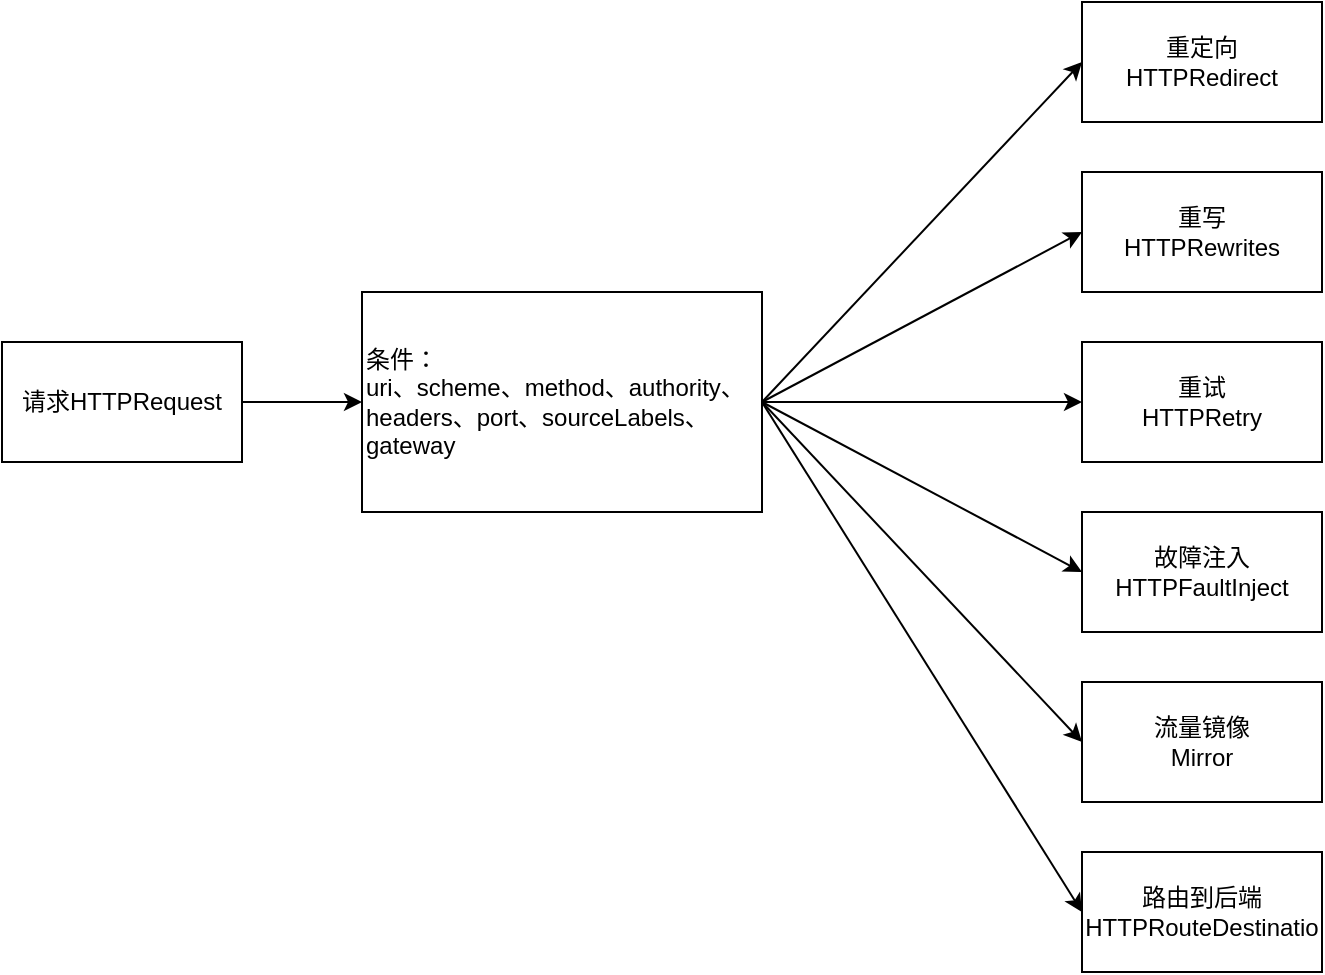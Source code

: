 <mxfile version="12.6.5" type="device"><diagram id="kZtvkKsbcLouYEbHgpqY" name="Page-1"><mxGraphModel dx="1024" dy="592" grid="1" gridSize="10" guides="1" tooltips="1" connect="1" arrows="1" fold="1" page="1" pageScale="1" pageWidth="2339" pageHeight="3300" math="0" shadow="0"><root><mxCell id="0"/><mxCell id="1" parent="0"/><mxCell id="G2M2MLw36vzXZohUNPBI-3" style="edgeStyle=orthogonalEdgeStyle;rounded=0;orthogonalLoop=1;jettySize=auto;html=1;entryX=0;entryY=0.5;entryDx=0;entryDy=0;" edge="1" parent="1" source="G2M2MLw36vzXZohUNPBI-1" target="G2M2MLw36vzXZohUNPBI-2"><mxGeometry relative="1" as="geometry"/></mxCell><mxCell id="G2M2MLw36vzXZohUNPBI-1" value="请求HTTPRequest" style="rounded=0;whiteSpace=wrap;html=1;" vertex="1" parent="1"><mxGeometry x="160" y="370" width="120" height="60" as="geometry"/></mxCell><mxCell id="G2M2MLw36vzXZohUNPBI-10" style="rounded=0;orthogonalLoop=1;jettySize=auto;html=1;entryX=0;entryY=0.5;entryDx=0;entryDy=0;exitX=1;exitY=0.5;exitDx=0;exitDy=0;" edge="1" parent="1" source="G2M2MLw36vzXZohUNPBI-2" target="G2M2MLw36vzXZohUNPBI-4"><mxGeometry relative="1" as="geometry"/></mxCell><mxCell id="G2M2MLw36vzXZohUNPBI-11" style="edgeStyle=none;rounded=0;orthogonalLoop=1;jettySize=auto;html=1;entryX=0;entryY=0.5;entryDx=0;entryDy=0;" edge="1" parent="1" target="G2M2MLw36vzXZohUNPBI-5"><mxGeometry relative="1" as="geometry"><mxPoint x="540" y="400" as="sourcePoint"/></mxGeometry></mxCell><mxCell id="G2M2MLw36vzXZohUNPBI-12" style="edgeStyle=none;rounded=0;orthogonalLoop=1;jettySize=auto;html=1;" edge="1" parent="1" source="G2M2MLw36vzXZohUNPBI-2" target="G2M2MLw36vzXZohUNPBI-6"><mxGeometry relative="1" as="geometry"/></mxCell><mxCell id="G2M2MLw36vzXZohUNPBI-13" style="edgeStyle=none;rounded=0;orthogonalLoop=1;jettySize=auto;html=1;entryX=0;entryY=0.5;entryDx=0;entryDy=0;exitX=1;exitY=0.5;exitDx=0;exitDy=0;" edge="1" parent="1" source="G2M2MLw36vzXZohUNPBI-2" target="G2M2MLw36vzXZohUNPBI-7"><mxGeometry relative="1" as="geometry"/></mxCell><mxCell id="G2M2MLw36vzXZohUNPBI-14" style="edgeStyle=none;rounded=0;orthogonalLoop=1;jettySize=auto;html=1;entryX=0;entryY=0.5;entryDx=0;entryDy=0;exitX=1;exitY=0.5;exitDx=0;exitDy=0;" edge="1" parent="1" source="G2M2MLw36vzXZohUNPBI-2" target="G2M2MLw36vzXZohUNPBI-8"><mxGeometry relative="1" as="geometry"/></mxCell><mxCell id="G2M2MLw36vzXZohUNPBI-15" style="edgeStyle=none;rounded=0;orthogonalLoop=1;jettySize=auto;html=1;entryX=0;entryY=0.5;entryDx=0;entryDy=0;exitX=1;exitY=0.5;exitDx=0;exitDy=0;" edge="1" parent="1" source="G2M2MLw36vzXZohUNPBI-2" target="G2M2MLw36vzXZohUNPBI-9"><mxGeometry relative="1" as="geometry"/></mxCell><mxCell id="G2M2MLw36vzXZohUNPBI-2" value="条件：&lt;br&gt;uri、scheme、method、authority、headers、port、sourceLabels、gateway" style="rounded=0;whiteSpace=wrap;html=1;align=left;" vertex="1" parent="1"><mxGeometry x="340" y="345" width="200" height="110" as="geometry"/></mxCell><mxCell id="G2M2MLw36vzXZohUNPBI-4" value="重定向&lt;br&gt;HTTPRedirect" style="rounded=0;whiteSpace=wrap;html=1;" vertex="1" parent="1"><mxGeometry x="700" y="200" width="120" height="60" as="geometry"/></mxCell><mxCell id="G2M2MLw36vzXZohUNPBI-5" value="重写&lt;br&gt;HTTPRewrites" style="rounded=0;whiteSpace=wrap;html=1;" vertex="1" parent="1"><mxGeometry x="700" y="285" width="120" height="60" as="geometry"/></mxCell><mxCell id="G2M2MLw36vzXZohUNPBI-6" value="重试&lt;br&gt;HTTPRetry" style="rounded=0;whiteSpace=wrap;html=1;" vertex="1" parent="1"><mxGeometry x="700" y="370" width="120" height="60" as="geometry"/></mxCell><mxCell id="G2M2MLw36vzXZohUNPBI-7" value="故障注入&lt;br&gt;HTTPFaultInject" style="rounded=0;whiteSpace=wrap;html=1;" vertex="1" parent="1"><mxGeometry x="700" y="455" width="120" height="60" as="geometry"/></mxCell><mxCell id="G2M2MLw36vzXZohUNPBI-8" value="流量镜像&lt;br&gt;Mirror" style="rounded=0;whiteSpace=wrap;html=1;" vertex="1" parent="1"><mxGeometry x="700" y="540" width="120" height="60" as="geometry"/></mxCell><mxCell id="G2M2MLw36vzXZohUNPBI-9" value="路由到后端&lt;br&gt;HTTPRouteDestinatio" style="rounded=0;whiteSpace=wrap;html=1;" vertex="1" parent="1"><mxGeometry x="700" y="625" width="120" height="60" as="geometry"/></mxCell></root></mxGraphModel></diagram></mxfile>